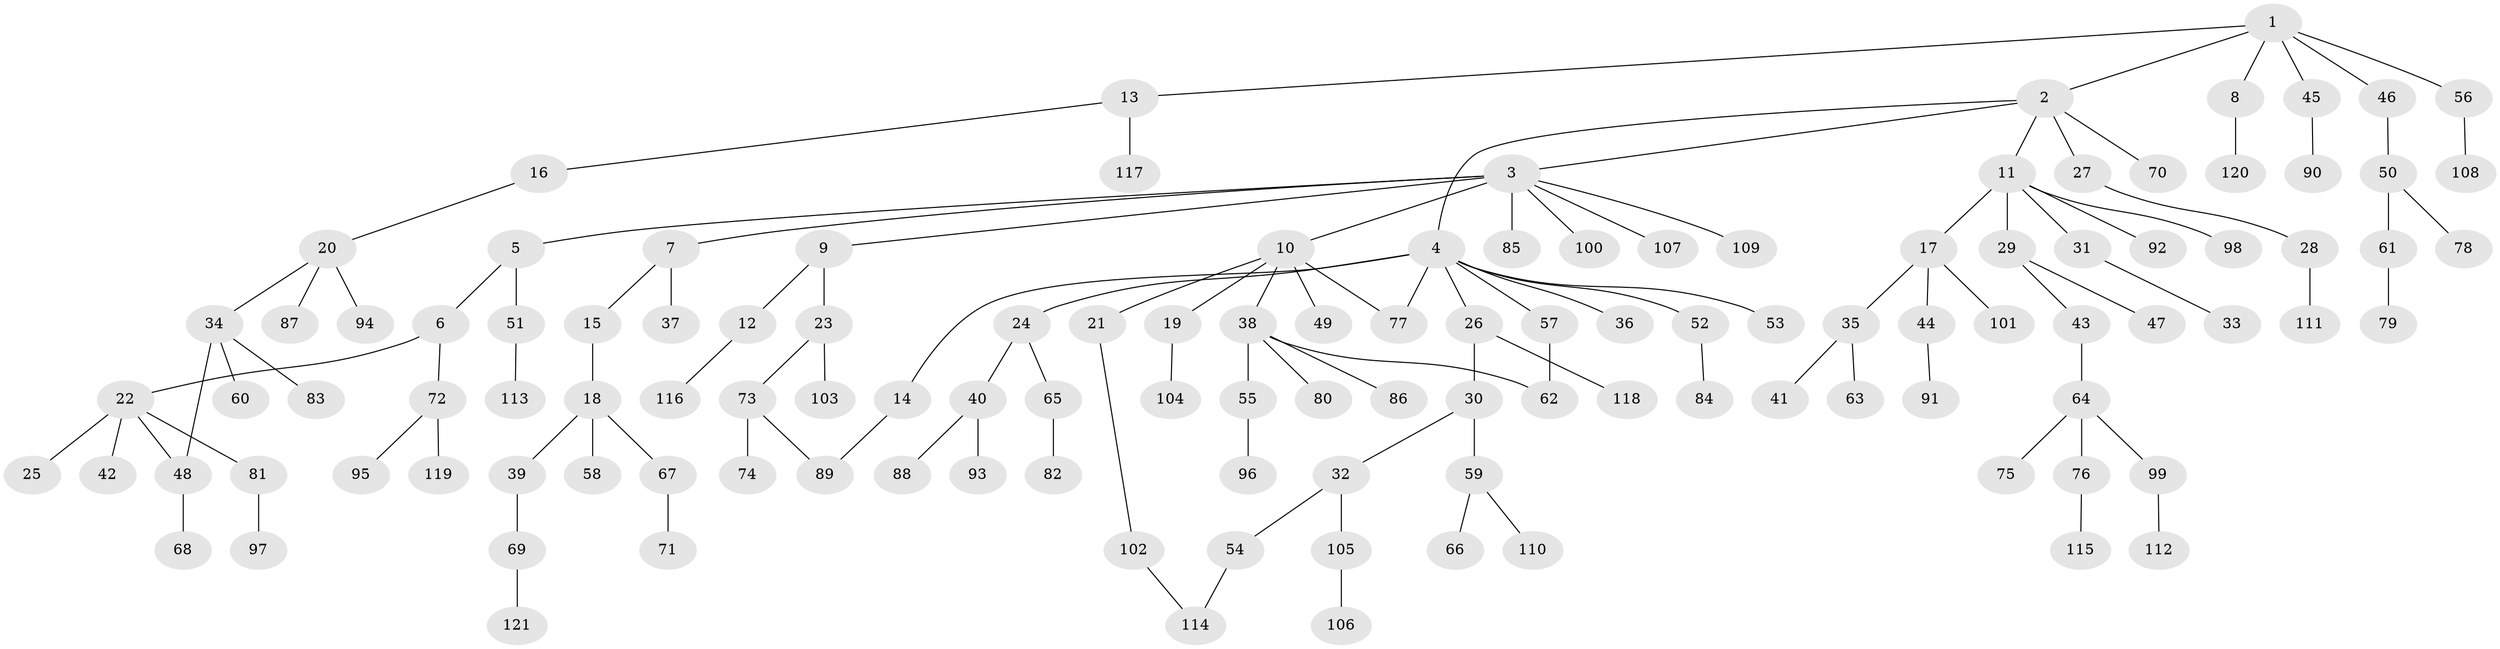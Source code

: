 // Generated by graph-tools (version 1.1) at 2025/41/03/09/25 04:41:39]
// undirected, 121 vertices, 125 edges
graph export_dot {
graph [start="1"]
  node [color=gray90,style=filled];
  1;
  2;
  3;
  4;
  5;
  6;
  7;
  8;
  9;
  10;
  11;
  12;
  13;
  14;
  15;
  16;
  17;
  18;
  19;
  20;
  21;
  22;
  23;
  24;
  25;
  26;
  27;
  28;
  29;
  30;
  31;
  32;
  33;
  34;
  35;
  36;
  37;
  38;
  39;
  40;
  41;
  42;
  43;
  44;
  45;
  46;
  47;
  48;
  49;
  50;
  51;
  52;
  53;
  54;
  55;
  56;
  57;
  58;
  59;
  60;
  61;
  62;
  63;
  64;
  65;
  66;
  67;
  68;
  69;
  70;
  71;
  72;
  73;
  74;
  75;
  76;
  77;
  78;
  79;
  80;
  81;
  82;
  83;
  84;
  85;
  86;
  87;
  88;
  89;
  90;
  91;
  92;
  93;
  94;
  95;
  96;
  97;
  98;
  99;
  100;
  101;
  102;
  103;
  104;
  105;
  106;
  107;
  108;
  109;
  110;
  111;
  112;
  113;
  114;
  115;
  116;
  117;
  118;
  119;
  120;
  121;
  1 -- 2;
  1 -- 8;
  1 -- 13;
  1 -- 45;
  1 -- 46;
  1 -- 56;
  2 -- 3;
  2 -- 4;
  2 -- 11;
  2 -- 27;
  2 -- 70;
  3 -- 5;
  3 -- 7;
  3 -- 9;
  3 -- 10;
  3 -- 85;
  3 -- 100;
  3 -- 107;
  3 -- 109;
  4 -- 14;
  4 -- 24;
  4 -- 26;
  4 -- 36;
  4 -- 52;
  4 -- 53;
  4 -- 57;
  4 -- 77;
  5 -- 6;
  5 -- 51;
  6 -- 22;
  6 -- 72;
  7 -- 15;
  7 -- 37;
  8 -- 120;
  9 -- 12;
  9 -- 23;
  10 -- 19;
  10 -- 21;
  10 -- 38;
  10 -- 49;
  10 -- 77;
  11 -- 17;
  11 -- 29;
  11 -- 31;
  11 -- 92;
  11 -- 98;
  12 -- 116;
  13 -- 16;
  13 -- 117;
  14 -- 89;
  15 -- 18;
  16 -- 20;
  17 -- 35;
  17 -- 44;
  17 -- 101;
  18 -- 39;
  18 -- 58;
  18 -- 67;
  19 -- 104;
  20 -- 34;
  20 -- 87;
  20 -- 94;
  21 -- 102;
  22 -- 25;
  22 -- 42;
  22 -- 48;
  22 -- 81;
  23 -- 73;
  23 -- 103;
  24 -- 40;
  24 -- 65;
  26 -- 30;
  26 -- 118;
  27 -- 28;
  28 -- 111;
  29 -- 43;
  29 -- 47;
  30 -- 32;
  30 -- 59;
  31 -- 33;
  32 -- 54;
  32 -- 105;
  34 -- 60;
  34 -- 83;
  34 -- 48;
  35 -- 41;
  35 -- 63;
  38 -- 55;
  38 -- 80;
  38 -- 86;
  38 -- 62;
  39 -- 69;
  40 -- 88;
  40 -- 93;
  43 -- 64;
  44 -- 91;
  45 -- 90;
  46 -- 50;
  48 -- 68;
  50 -- 61;
  50 -- 78;
  51 -- 113;
  52 -- 84;
  54 -- 114;
  55 -- 96;
  56 -- 108;
  57 -- 62;
  59 -- 66;
  59 -- 110;
  61 -- 79;
  64 -- 75;
  64 -- 76;
  64 -- 99;
  65 -- 82;
  67 -- 71;
  69 -- 121;
  72 -- 95;
  72 -- 119;
  73 -- 74;
  73 -- 89;
  76 -- 115;
  81 -- 97;
  99 -- 112;
  102 -- 114;
  105 -- 106;
}
